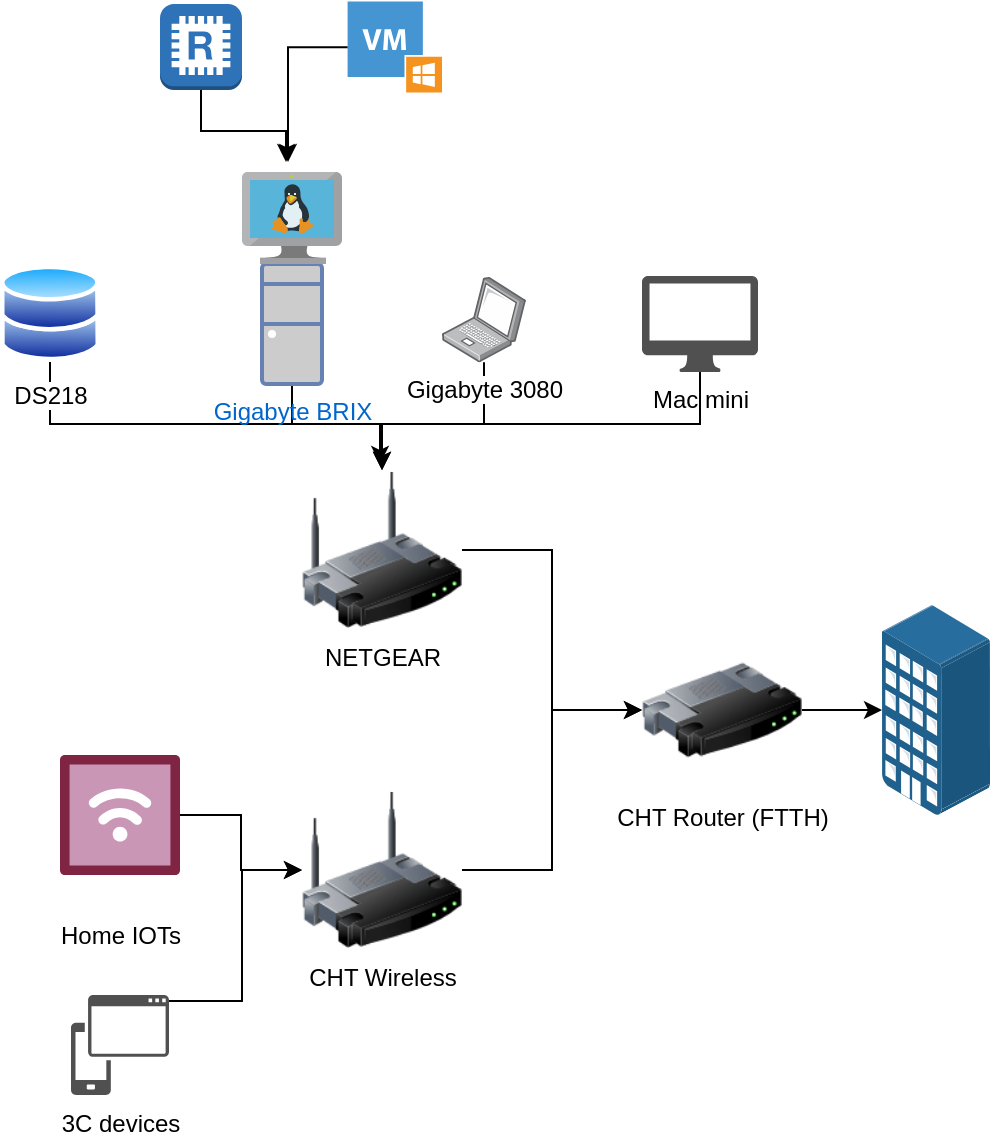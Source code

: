 <mxfile version="24.5.3" type="github">
  <diagram name="Page-1" id="uR0U_max5igwJEFsjk-I">
    <mxGraphModel dx="1132" dy="723" grid="1" gridSize="10" guides="1" tooltips="1" connect="1" arrows="1" fold="1" page="1" pageScale="1" pageWidth="850" pageHeight="1100" math="0" shadow="0">
      <root>
        <mxCell id="0" />
        <mxCell id="1" parent="0" />
        <mxCell id="wwRuV6k0ugrpHPrIsk4f-14" value="" style="image;points=[];aspect=fixed;html=1;align=center;shadow=0;dashed=0;image=img/lib/allied_telesis/buildings/Apartments.svg;" vertex="1" parent="1">
          <mxGeometry x="651" y="630.5" width="54" height="105" as="geometry" />
        </mxCell>
        <mxCell id="wwRuV6k0ugrpHPrIsk4f-19" value="" style="edgeStyle=orthogonalEdgeStyle;rounded=0;orthogonalLoop=1;jettySize=auto;html=1;" edge="1" parent="1" source="wwRuV6k0ugrpHPrIsk4f-15" target="wwRuV6k0ugrpHPrIsk4f-14">
          <mxGeometry relative="1" as="geometry" />
        </mxCell>
        <mxCell id="wwRuV6k0ugrpHPrIsk4f-15" value="CHT Router (FTTH)" style="image;html=1;image=img/lib/clip_art/networking/Router_128x128.png" vertex="1" parent="1">
          <mxGeometry x="531" y="643" width="80" height="80" as="geometry" />
        </mxCell>
        <mxCell id="wwRuV6k0ugrpHPrIsk4f-20" style="edgeStyle=orthogonalEdgeStyle;rounded=0;orthogonalLoop=1;jettySize=auto;html=1;entryX=0;entryY=0.5;entryDx=0;entryDy=0;" edge="1" parent="1" source="wwRuV6k0ugrpHPrIsk4f-16" target="wwRuV6k0ugrpHPrIsk4f-15">
          <mxGeometry relative="1" as="geometry" />
        </mxCell>
        <mxCell id="wwRuV6k0ugrpHPrIsk4f-16" value="NETGEAR" style="image;html=1;image=img/lib/clip_art/networking/Wireless_Router_128x128.png" vertex="1" parent="1">
          <mxGeometry x="361" y="563" width="80" height="80" as="geometry" />
        </mxCell>
        <mxCell id="wwRuV6k0ugrpHPrIsk4f-23" style="edgeStyle=orthogonalEdgeStyle;rounded=0;orthogonalLoop=1;jettySize=auto;html=1;entryX=0;entryY=0.5;entryDx=0;entryDy=0;" edge="1" parent="1" source="wwRuV6k0ugrpHPrIsk4f-22" target="wwRuV6k0ugrpHPrIsk4f-15">
          <mxGeometry relative="1" as="geometry" />
        </mxCell>
        <mxCell id="wwRuV6k0ugrpHPrIsk4f-22" value="CHT Wireless" style="image;html=1;image=img/lib/clip_art/networking/Wireless_Router_128x128.png" vertex="1" parent="1">
          <mxGeometry x="361" y="723" width="80" height="80" as="geometry" />
        </mxCell>
        <mxCell id="wwRuV6k0ugrpHPrIsk4f-33" style="edgeStyle=orthogonalEdgeStyle;rounded=0;orthogonalLoop=1;jettySize=auto;html=1;entryX=0;entryY=0.5;entryDx=0;entryDy=0;" edge="1" parent="1" source="wwRuV6k0ugrpHPrIsk4f-25" target="wwRuV6k0ugrpHPrIsk4f-22">
          <mxGeometry relative="1" as="geometry">
            <Array as="points">
              <mxPoint x="331" y="828.5" />
              <mxPoint x="331" y="763.5" />
            </Array>
          </mxGeometry>
        </mxCell>
        <mxCell id="wwRuV6k0ugrpHPrIsk4f-25" value="3C devices" style="sketch=0;pointerEvents=1;shadow=0;dashed=0;html=1;strokeColor=none;labelPosition=center;verticalLabelPosition=bottom;verticalAlign=top;align=center;fillColor=#505050;shape=mxgraph.mscae.intune.device_os" vertex="1" parent="1">
          <mxGeometry x="245.5" y="825.5" width="49" height="50" as="geometry" />
        </mxCell>
        <mxCell id="wwRuV6k0ugrpHPrIsk4f-27" style="edgeStyle=orthogonalEdgeStyle;rounded=0;orthogonalLoop=1;jettySize=auto;html=1;" edge="1" parent="1" source="wwRuV6k0ugrpHPrIsk4f-26" target="wwRuV6k0ugrpHPrIsk4f-22">
          <mxGeometry relative="1" as="geometry" />
        </mxCell>
        <mxCell id="wwRuV6k0ugrpHPrIsk4f-26" value="Home IOTs" style="verticalLabelPosition=bottom;aspect=fixed;html=1;shape=mxgraph.salesforce.iot;" vertex="1" parent="1">
          <mxGeometry x="240" y="705.5" width="60" height="60" as="geometry" />
        </mxCell>
        <mxCell id="wwRuV6k0ugrpHPrIsk4f-43" style="edgeStyle=orthogonalEdgeStyle;rounded=0;orthogonalLoop=1;jettySize=auto;html=1;" edge="1" parent="1" source="wwRuV6k0ugrpHPrIsk4f-35" target="wwRuV6k0ugrpHPrIsk4f-16">
          <mxGeometry relative="1" as="geometry">
            <Array as="points">
              <mxPoint x="560" y="540" />
              <mxPoint x="401" y="540" />
            </Array>
          </mxGeometry>
        </mxCell>
        <mxCell id="wwRuV6k0ugrpHPrIsk4f-35" value="Mac mini" style="sketch=0;pointerEvents=1;shadow=0;dashed=0;html=1;strokeColor=none;fillColor=#505050;labelPosition=center;verticalLabelPosition=bottom;verticalAlign=top;outlineConnect=0;align=center;shape=mxgraph.office.devices.mac_client;" vertex="1" parent="1">
          <mxGeometry x="531" y="466" width="58" height="48" as="geometry" />
        </mxCell>
        <mxCell id="wwRuV6k0ugrpHPrIsk4f-42" style="edgeStyle=orthogonalEdgeStyle;rounded=0;orthogonalLoop=1;jettySize=auto;html=1;" edge="1" parent="1" source="wwRuV6k0ugrpHPrIsk4f-36" target="wwRuV6k0ugrpHPrIsk4f-16">
          <mxGeometry relative="1" as="geometry">
            <Array as="points">
              <mxPoint x="452" y="540" />
              <mxPoint x="401" y="540" />
            </Array>
          </mxGeometry>
        </mxCell>
        <mxCell id="wwRuV6k0ugrpHPrIsk4f-36" value="Gigabyte 3080" style="image;points=[];aspect=fixed;html=1;align=center;shadow=0;dashed=0;image=img/lib/allied_telesis/computer_and_terminals/Laptop.svg;" vertex="1" parent="1">
          <mxGeometry x="431" y="466.5" width="42" height="42.6" as="geometry" />
        </mxCell>
        <mxCell id="wwRuV6k0ugrpHPrIsk4f-44" style="edgeStyle=orthogonalEdgeStyle;rounded=0;orthogonalLoop=1;jettySize=auto;html=1;" edge="1" parent="1" source="wwRuV6k0ugrpHPrIsk4f-37">
          <mxGeometry relative="1" as="geometry">
            <mxPoint x="400" y="560" as="targetPoint" />
            <Array as="points">
              <mxPoint x="265" y="540" />
              <mxPoint x="401" y="540" />
            </Array>
          </mxGeometry>
        </mxCell>
        <mxCell id="wwRuV6k0ugrpHPrIsk4f-37" value="DS218" style="image;aspect=fixed;perimeter=ellipsePerimeter;html=1;align=center;shadow=0;dashed=0;spacingTop=3;image=img/lib/active_directory/databases.svg;" vertex="1" parent="1">
          <mxGeometry x="210" y="460" width="50" height="49" as="geometry" />
        </mxCell>
        <mxCell id="wwRuV6k0ugrpHPrIsk4f-41" style="edgeStyle=orthogonalEdgeStyle;rounded=0;orthogonalLoop=1;jettySize=auto;html=1;" edge="1" parent="1" source="wwRuV6k0ugrpHPrIsk4f-38" target="wwRuV6k0ugrpHPrIsk4f-16">
          <mxGeometry relative="1" as="geometry">
            <Array as="points">
              <mxPoint x="356" y="540" />
              <mxPoint x="401" y="540" />
            </Array>
          </mxGeometry>
        </mxCell>
        <mxCell id="wwRuV6k0ugrpHPrIsk4f-38" value="Gigabyte BRIX" style="fontColor=#0066CC;verticalAlign=top;verticalLabelPosition=bottom;labelPosition=center;align=center;html=1;outlineConnect=0;fillColor=#CCCCCC;strokeColor=#6881B3;gradientColor=none;gradientDirection=north;strokeWidth=2;shape=mxgraph.networks.desktop_pc;" vertex="1" parent="1">
          <mxGeometry x="341" y="460" width="30" height="60" as="geometry" />
        </mxCell>
        <mxCell id="wwRuV6k0ugrpHPrIsk4f-39" value="" style="image;sketch=0;aspect=fixed;html=1;points=[];align=center;fontSize=12;image=img/lib/mscae/VM_Linux.svg;" vertex="1" parent="1">
          <mxGeometry x="331" y="414" width="50" height="46" as="geometry" />
        </mxCell>
        <mxCell id="wwRuV6k0ugrpHPrIsk4f-45" value="" style="outlineConnect=0;dashed=0;verticalLabelPosition=bottom;verticalAlign=top;align=center;html=1;shape=mxgraph.aws3.redis;fillColor=#2E73B8;gradientColor=none;" vertex="1" parent="1">
          <mxGeometry x="290" y="330" width="41" height="43.05" as="geometry" />
        </mxCell>
        <mxCell id="wwRuV6k0ugrpHPrIsk4f-46" value="" style="shadow=0;dashed=0;html=1;strokeColor=none;fillColor=#4495D1;labelPosition=center;verticalLabelPosition=bottom;verticalAlign=top;align=center;outlineConnect=0;shape=mxgraph.veeam.vm_windows;" vertex="1" parent="1">
          <mxGeometry x="383.8" y="328.75" width="47.2" height="45.55" as="geometry" />
        </mxCell>
        <mxCell id="wwRuV6k0ugrpHPrIsk4f-47" style="edgeStyle=orthogonalEdgeStyle;rounded=0;orthogonalLoop=1;jettySize=auto;html=1;entryX=0.44;entryY=-0.109;entryDx=0;entryDy=0;entryPerimeter=0;" edge="1" parent="1" source="wwRuV6k0ugrpHPrIsk4f-45" target="wwRuV6k0ugrpHPrIsk4f-39">
          <mxGeometry relative="1" as="geometry" />
        </mxCell>
        <mxCell id="wwRuV6k0ugrpHPrIsk4f-48" style="edgeStyle=orthogonalEdgeStyle;rounded=0;orthogonalLoop=1;jettySize=auto;html=1;entryX=0.46;entryY=-0.109;entryDx=0;entryDy=0;entryPerimeter=0;" edge="1" parent="1" source="wwRuV6k0ugrpHPrIsk4f-46" target="wwRuV6k0ugrpHPrIsk4f-39">
          <mxGeometry relative="1" as="geometry" />
        </mxCell>
      </root>
    </mxGraphModel>
  </diagram>
</mxfile>
